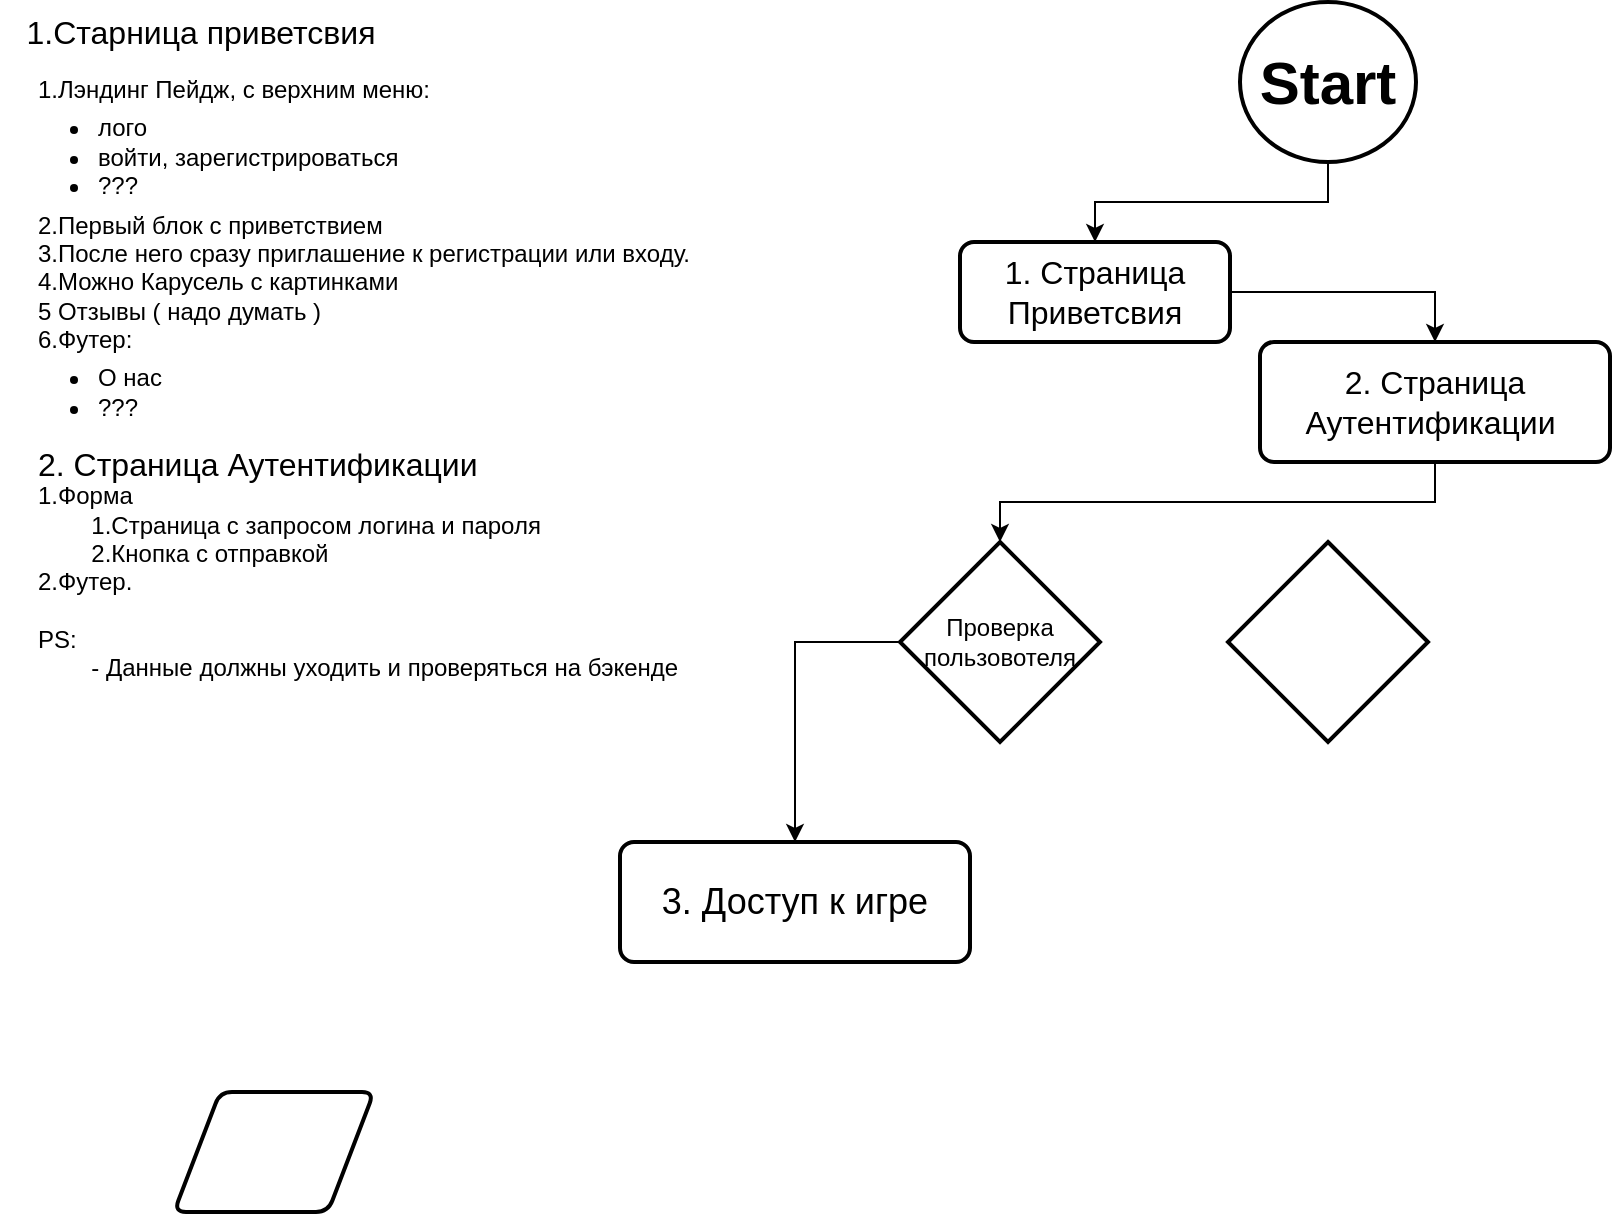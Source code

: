 <mxfile version="24.6.0" type="github">
  <diagram name="Страница — 1" id="wAo10VZih9NeWetnVAsV">
    <mxGraphModel dx="1195" dy="650" grid="1" gridSize="10" guides="1" tooltips="1" connect="1" arrows="1" fold="1" page="1" pageScale="1" pageWidth="827" pageHeight="1169" math="0" shadow="0">
      <root>
        <mxCell id="0" />
        <mxCell id="1" parent="0" />
        <mxCell id="ALdWQ-n8G7G-X8uqLfA8-19" value="" style="edgeStyle=orthogonalEdgeStyle;rounded=0;orthogonalLoop=1;jettySize=auto;html=1;exitX=0;exitY=0.5;exitDx=0;exitDy=0;exitPerimeter=0;" edge="1" parent="1" source="ALdWQ-n8G7G-X8uqLfA8-1" target="ALdWQ-n8G7G-X8uqLfA8-17">
          <mxGeometry relative="1" as="geometry">
            <mxPoint x="260" y="360" as="targetPoint" />
          </mxGeometry>
        </mxCell>
        <mxCell id="ALdWQ-n8G7G-X8uqLfA8-1" value="Проверка пользовотеля" style="strokeWidth=2;html=1;shape=mxgraph.flowchart.decision;whiteSpace=wrap;" vertex="1" parent="1">
          <mxGeometry x="450" y="280" width="100" height="100" as="geometry" />
        </mxCell>
        <mxCell id="ALdWQ-n8G7G-X8uqLfA8-2" value="" style="shape=parallelogram;html=1;strokeWidth=2;perimeter=parallelogramPerimeter;whiteSpace=wrap;rounded=1;arcSize=12;size=0.23;" vertex="1" parent="1">
          <mxGeometry x="87" y="555" width="100" height="60" as="geometry" />
        </mxCell>
        <mxCell id="ALdWQ-n8G7G-X8uqLfA8-10" style="edgeStyle=orthogonalEdgeStyle;rounded=0;orthogonalLoop=1;jettySize=auto;html=1;entryX=0.5;entryY=0;entryDx=0;entryDy=0;" edge="1" parent="1" source="ALdWQ-n8G7G-X8uqLfA8-3" target="ALdWQ-n8G7G-X8uqLfA8-9">
          <mxGeometry relative="1" as="geometry" />
        </mxCell>
        <mxCell id="ALdWQ-n8G7G-X8uqLfA8-3" value="&lt;font style=&quot;font-size: 16px;&quot;&gt;1. Страница Приветсвия&lt;/font&gt;" style="rounded=1;whiteSpace=wrap;html=1;absoluteArcSize=1;arcSize=14;strokeWidth=2;" vertex="1" parent="1">
          <mxGeometry x="480" y="130" width="135" height="50" as="geometry" />
        </mxCell>
        <mxCell id="ALdWQ-n8G7G-X8uqLfA8-5" style="edgeStyle=orthogonalEdgeStyle;rounded=0;orthogonalLoop=1;jettySize=auto;html=1;exitX=0.5;exitY=1;exitDx=0;exitDy=0;exitPerimeter=0;entryX=0.5;entryY=0;entryDx=0;entryDy=0;" edge="1" parent="1" source="ALdWQ-n8G7G-X8uqLfA8-4" target="ALdWQ-n8G7G-X8uqLfA8-3">
          <mxGeometry relative="1" as="geometry" />
        </mxCell>
        <mxCell id="ALdWQ-n8G7G-X8uqLfA8-4" value="&lt;font style=&quot;font-size: 30px;&quot;&gt;&lt;b&gt;Start&lt;/b&gt;&lt;/font&gt;" style="strokeWidth=2;html=1;shape=mxgraph.flowchart.start_2;whiteSpace=wrap;" vertex="1" parent="1">
          <mxGeometry x="620" y="10" width="88" height="80" as="geometry" />
        </mxCell>
        <mxCell id="ALdWQ-n8G7G-X8uqLfA8-7" value="1.Старница приветсвия" style="text;html=1;align=center;verticalAlign=middle;resizable=0;points=[];autosize=1;strokeColor=none;fillColor=none;fontSize=16;" vertex="1" parent="1">
          <mxGeometry y="10" width="200" height="30" as="geometry" />
        </mxCell>
        <mxCell id="ALdWQ-n8G7G-X8uqLfA8-8" value="&lt;span style=&quot;background-color: initial;&quot;&gt;1.Лэндинг Пейдж, с&amp;nbsp;&lt;/span&gt;&lt;span style=&quot;background-color: initial;&quot;&gt;верхним меню:&lt;/span&gt;&lt;br&gt;&lt;div&gt;&lt;div&gt;&lt;ul style=&quot;padding-left: 30px; margin-top: 5px; padding-bottom: 0px; margin-bottom: 5px;&quot;&gt;&lt;li&gt;&lt;span style=&quot;background-color: initial;&quot;&gt;лого&lt;/span&gt;&lt;/li&gt;&lt;li&gt;войти, зарегистрироваться&lt;/li&gt;&lt;li&gt;???&lt;/li&gt;&lt;/ul&gt;&lt;/div&gt;&lt;div&gt;&lt;span style=&quot;background-color: initial;&quot;&gt;2.Первый блок с приветствием&lt;/span&gt;&lt;br&gt;&lt;/div&gt;&lt;div&gt;3.После него сразу приглашение&amp;nbsp;&lt;span style=&quot;background-color: initial;&quot;&gt;к регистрации&amp;nbsp;&lt;/span&gt;&lt;span style=&quot;background-color: initial;&quot;&gt;или входу.&lt;/span&gt;&lt;/div&gt;&lt;div&gt;4.Можно Карусель с картинками&lt;/div&gt;&lt;div&gt;5 Отзывы ( надо думать )&lt;/div&gt;&lt;div&gt;6.Футер:&lt;/div&gt;&lt;div&gt;&lt;ul style=&quot;margin-top: 5px; margin-bottom: 5px; padding-left: 30px;&quot;&gt;&lt;li&gt;О нас&lt;/li&gt;&lt;li&gt;???&lt;/li&gt;&lt;/ul&gt;&lt;div&gt;&lt;br&gt;&lt;/div&gt;&lt;div&gt;&lt;br&gt;&lt;/div&gt;&lt;/div&gt;&lt;/div&gt;" style="text;html=1;align=left;verticalAlign=middle;resizable=0;points=[];autosize=1;strokeColor=none;fillColor=none;" vertex="1" parent="1">
          <mxGeometry x="17" y="40" width="350" height="220" as="geometry" />
        </mxCell>
        <mxCell id="ALdWQ-n8G7G-X8uqLfA8-9" value="&lt;font style=&quot;font-size: 16px;&quot;&gt;2. Страница Аутентификации&amp;nbsp;&lt;/font&gt;" style="rounded=1;whiteSpace=wrap;html=1;absoluteArcSize=1;arcSize=14;strokeWidth=2;" vertex="1" parent="1">
          <mxGeometry x="630" y="180" width="175" height="60" as="geometry" />
        </mxCell>
        <mxCell id="ALdWQ-n8G7G-X8uqLfA8-11" value="2. Страница Аутентификации" style="text;align=left;verticalAlign=middle;resizable=0;points=[];autosize=1;strokeColor=none;fillColor=none;fontSize=16;" vertex="1" parent="1">
          <mxGeometry x="17" y="225" width="240" height="30" as="geometry" />
        </mxCell>
        <mxCell id="ALdWQ-n8G7G-X8uqLfA8-12" value="&lt;div&gt;&lt;br&gt;&lt;/div&gt;&lt;div&gt;1.Форма&lt;/div&gt;&lt;span style=&quot;white-space: pre;&quot;&gt;&#x9;&lt;/span&gt;1.Страница с запросом логина и пароля&lt;div&gt;&lt;span style=&quot;white-space: pre;&quot;&gt;&#x9;&lt;/span&gt;2.Кнопка с отправкой&lt;/div&gt;&lt;div&gt;2.Футер.&lt;/div&gt;&lt;div&gt;&lt;br&gt;&lt;/div&gt;&lt;div&gt;PS:&lt;br&gt;&lt;div&gt;&lt;span style=&quot;white-space: pre;&quot;&gt;&#x9;&lt;/span&gt;- Данные должны уходить и проверяться на бэкенде&lt;/div&gt;&lt;div&gt;&lt;br&gt;&lt;/div&gt;&lt;/div&gt;" style="text;html=1;align=left;verticalAlign=middle;resizable=0;points=[];autosize=1;strokeColor=none;fillColor=none;" vertex="1" parent="1">
          <mxGeometry x="17" y="230" width="340" height="140" as="geometry" />
        </mxCell>
        <mxCell id="ALdWQ-n8G7G-X8uqLfA8-13" style="edgeStyle=orthogonalEdgeStyle;rounded=0;orthogonalLoop=1;jettySize=auto;html=1;exitX=0.5;exitY=1;exitDx=0;exitDy=0;entryX=0.5;entryY=0;entryDx=0;entryDy=0;entryPerimeter=0;" edge="1" parent="1" source="ALdWQ-n8G7G-X8uqLfA8-9" target="ALdWQ-n8G7G-X8uqLfA8-1">
          <mxGeometry relative="1" as="geometry" />
        </mxCell>
        <mxCell id="ALdWQ-n8G7G-X8uqLfA8-15" value="" style="strokeWidth=2;html=1;shape=mxgraph.flowchart.decision;whiteSpace=wrap;" vertex="1" parent="1">
          <mxGeometry x="614" y="280" width="100" height="100" as="geometry" />
        </mxCell>
        <mxCell id="ALdWQ-n8G7G-X8uqLfA8-17" value="&lt;span style=&quot;font-size: 18px;&quot;&gt;3. Доступ к игре&lt;/span&gt;" style="rounded=1;whiteSpace=wrap;html=1;absoluteArcSize=1;arcSize=14;strokeWidth=2;" vertex="1" parent="1">
          <mxGeometry x="310" y="430" width="175" height="60" as="geometry" />
        </mxCell>
      </root>
    </mxGraphModel>
  </diagram>
</mxfile>
